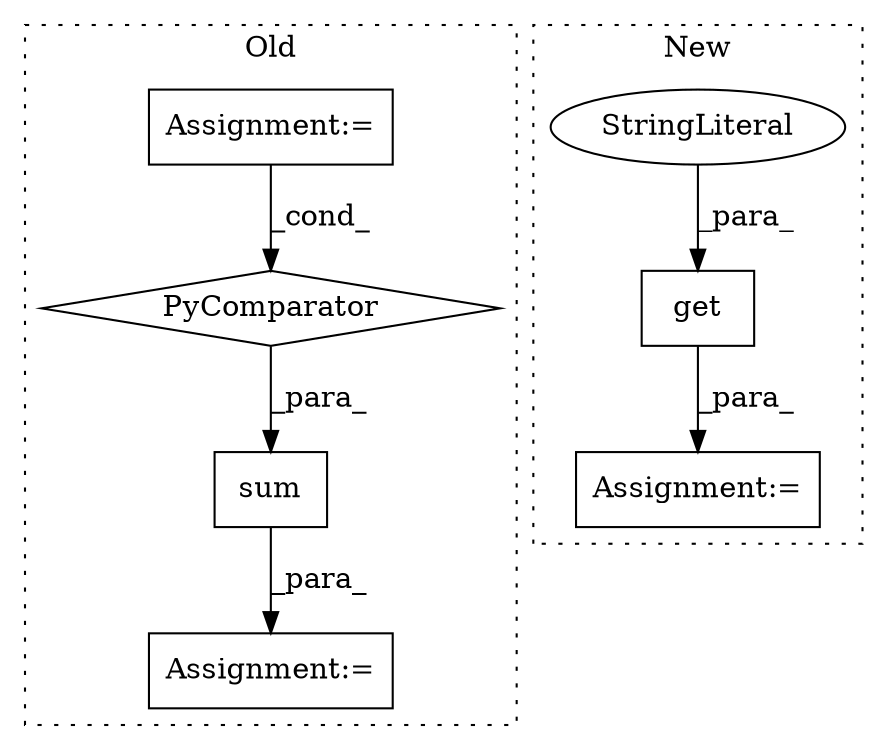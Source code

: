 digraph G {
subgraph cluster0 {
1 [label="sum" a="32" s="5240,5263" l="4,1" shape="box"];
4 [label="Assignment:=" a="7" s="5275" l="1" shape="box"];
6 [label="PyComparator" a="113" s="4809" l="41" shape="diamond"];
7 [label="Assignment:=" a="7" s="4809" l="41" shape="box"];
label = "Old";
style="dotted";
}
subgraph cluster1 {
2 [label="get" a="32" s="3653,3664" l="4,1" shape="box"];
3 [label="Assignment:=" a="7" s="3641" l="1" shape="box"];
5 [label="StringLiteral" a="45" s="3657" l="7" shape="ellipse"];
label = "New";
style="dotted";
}
1 -> 4 [label="_para_"];
2 -> 3 [label="_para_"];
5 -> 2 [label="_para_"];
6 -> 1 [label="_para_"];
7 -> 6 [label="_cond_"];
}